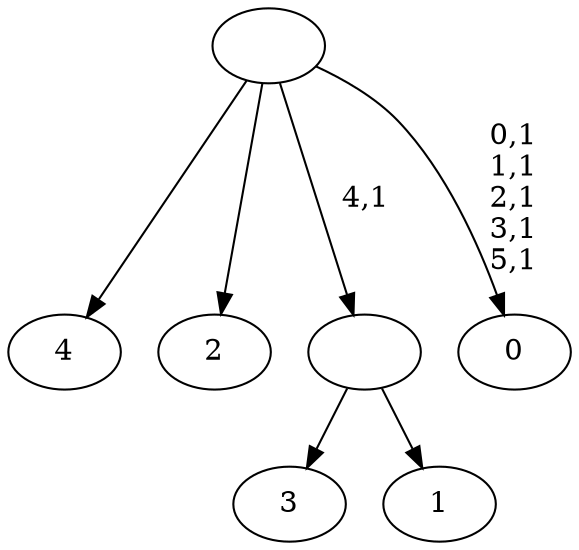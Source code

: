digraph T {
	11 [label="4"]
	10 [label="3"]
	9 [label="2"]
	8 [label="1"]
	7 [label=""]
	6 [label="0"]
	0 [label=""]
	7 -> 10 [label=""]
	7 -> 8 [label=""]
	0 -> 6 [label="0,1\n1,1\n2,1\n3,1\n5,1"]
	0 -> 11 [label=""]
	0 -> 9 [label=""]
	0 -> 7 [label="4,1"]
}

